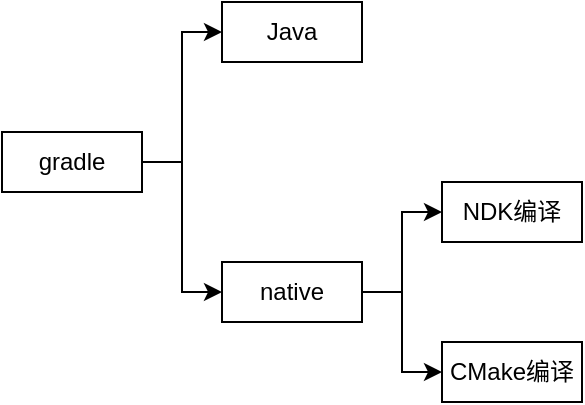 <mxfile version="10.7.0" type="github"><diagram id="YGYgGI-X2uHxZyDaiIkn" name="Page-1"><mxGraphModel dx="1127" dy="520" grid="1" gridSize="10" guides="1" tooltips="1" connect="1" arrows="1" fold="1" page="1" pageScale="1" pageWidth="850" pageHeight="1100" math="0" shadow="0"><root><mxCell id="0"/><mxCell id="1" parent="0"/><mxCell id="4c7bzDX5KCse7-ZkIsv0-3" style="edgeStyle=orthogonalEdgeStyle;rounded=0;orthogonalLoop=1;jettySize=auto;html=1;exitX=1;exitY=0.5;exitDx=0;exitDy=0;entryX=0;entryY=0.5;entryDx=0;entryDy=0;" edge="1" parent="1" source="4c7bzDX5KCse7-ZkIsv0-1" target="4c7bzDX5KCse7-ZkIsv0-2"><mxGeometry relative="1" as="geometry"/></mxCell><mxCell id="4c7bzDX5KCse7-ZkIsv0-5" style="edgeStyle=orthogonalEdgeStyle;rounded=0;orthogonalLoop=1;jettySize=auto;html=1;exitX=1;exitY=0.5;exitDx=0;exitDy=0;entryX=0;entryY=0.5;entryDx=0;entryDy=0;" edge="1" parent="1" source="4c7bzDX5KCse7-ZkIsv0-1" target="4c7bzDX5KCse7-ZkIsv0-4"><mxGeometry relative="1" as="geometry"/></mxCell><mxCell id="4c7bzDX5KCse7-ZkIsv0-1" value="gradle" style="rounded=0;whiteSpace=wrap;html=1;" vertex="1" parent="1"><mxGeometry y="185" width="70" height="30" as="geometry"/></mxCell><mxCell id="4c7bzDX5KCse7-ZkIsv0-2" value="Java" style="rounded=0;whiteSpace=wrap;html=1;" vertex="1" parent="1"><mxGeometry x="110" y="120" width="70" height="30" as="geometry"/></mxCell><mxCell id="4c7bzDX5KCse7-ZkIsv0-8" style="edgeStyle=orthogonalEdgeStyle;rounded=0;orthogonalLoop=1;jettySize=auto;html=1;exitX=1;exitY=0.5;exitDx=0;exitDy=0;entryX=0;entryY=0.5;entryDx=0;entryDy=0;" edge="1" parent="1" source="4c7bzDX5KCse7-ZkIsv0-4" target="4c7bzDX5KCse7-ZkIsv0-6"><mxGeometry relative="1" as="geometry"/></mxCell><mxCell id="4c7bzDX5KCse7-ZkIsv0-9" style="edgeStyle=orthogonalEdgeStyle;rounded=0;orthogonalLoop=1;jettySize=auto;html=1;exitX=1;exitY=0.5;exitDx=0;exitDy=0;entryX=0;entryY=0.5;entryDx=0;entryDy=0;" edge="1" parent="1" source="4c7bzDX5KCse7-ZkIsv0-4" target="4c7bzDX5KCse7-ZkIsv0-7"><mxGeometry relative="1" as="geometry"/></mxCell><mxCell id="4c7bzDX5KCse7-ZkIsv0-4" value="native" style="rounded=0;whiteSpace=wrap;html=1;" vertex="1" parent="1"><mxGeometry x="110" y="250" width="70" height="30" as="geometry"/></mxCell><mxCell id="4c7bzDX5KCse7-ZkIsv0-6" value="NDK编译" style="rounded=0;whiteSpace=wrap;html=1;" vertex="1" parent="1"><mxGeometry x="220" y="210" width="70" height="30" as="geometry"/></mxCell><mxCell id="4c7bzDX5KCse7-ZkIsv0-7" value="CMake编译" style="rounded=0;whiteSpace=wrap;html=1;" vertex="1" parent="1"><mxGeometry x="220" y="290" width="70" height="30" as="geometry"/></mxCell></root></mxGraphModel></diagram></mxfile>